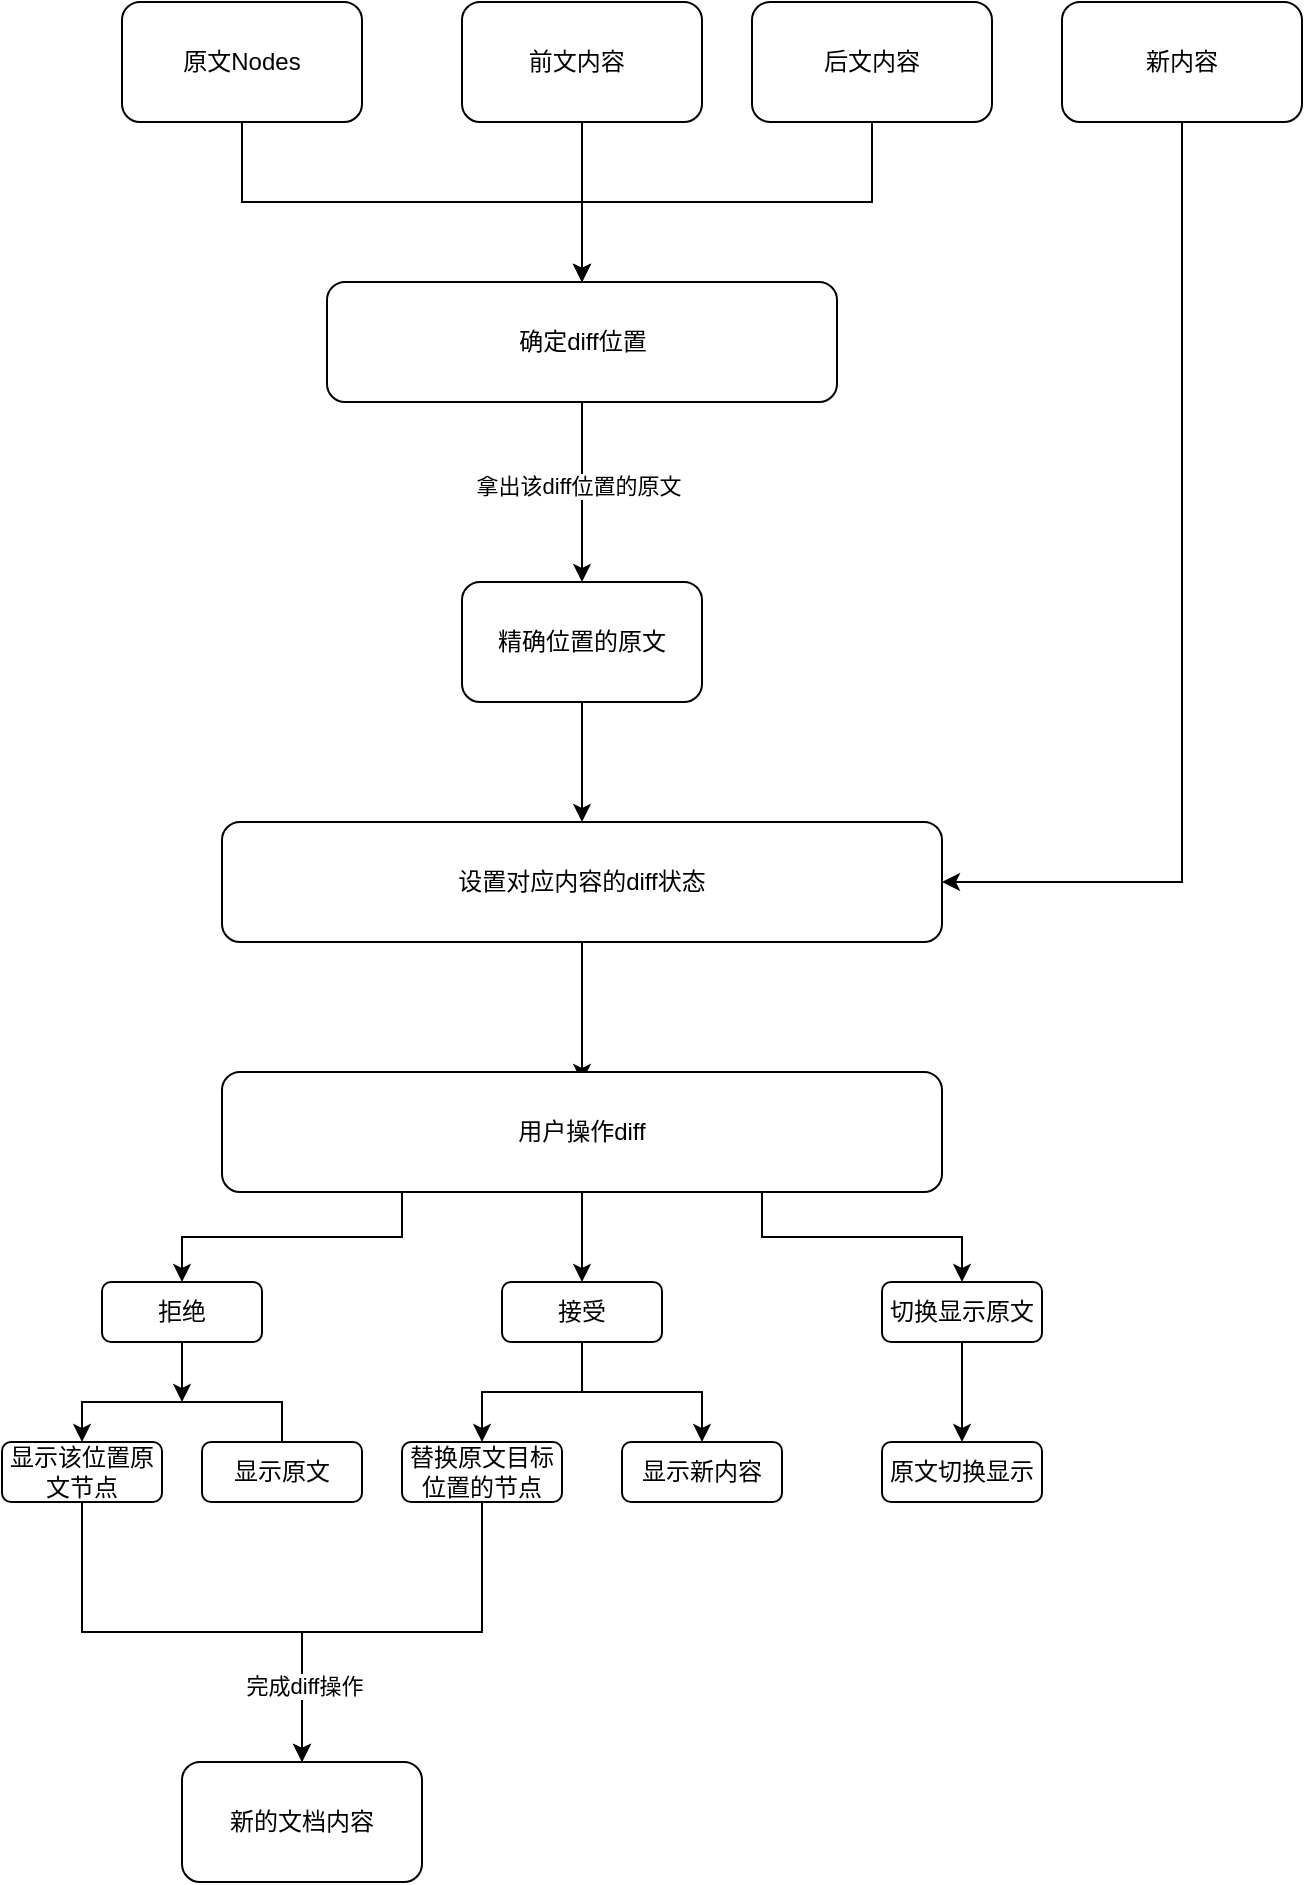 <mxfile version="27.1.3">
  <diagram name="Page-1" id="dSVQ_KrfwrFO_9wl59LC">
    <mxGraphModel dx="2066" dy="1103" grid="1" gridSize="10" guides="1" tooltips="1" connect="1" arrows="1" fold="1" page="1" pageScale="1" pageWidth="850" pageHeight="1100" math="0" shadow="0">
      <root>
        <mxCell id="0" />
        <mxCell id="1" parent="0" />
        <mxCell id="mry_g3iN1p_nQmkVpnpF-7" style="edgeStyle=orthogonalEdgeStyle;rounded=0;orthogonalLoop=1;jettySize=auto;html=1;" parent="1" source="mry_g3iN1p_nQmkVpnpF-1" target="mry_g3iN1p_nQmkVpnpF-5" edge="1">
          <mxGeometry relative="1" as="geometry" />
        </mxCell>
        <mxCell id="mry_g3iN1p_nQmkVpnpF-1" value="前文内容&lt;span style=&quot;white-space: pre;&quot;&gt;&#x9;&lt;/span&gt;" style="rounded=1;whiteSpace=wrap;html=1;" parent="1" vertex="1">
          <mxGeometry x="280" y="120" width="120" height="60" as="geometry" />
        </mxCell>
        <mxCell id="mry_g3iN1p_nQmkVpnpF-8" style="edgeStyle=orthogonalEdgeStyle;rounded=0;orthogonalLoop=1;jettySize=auto;html=1;" parent="1" source="mry_g3iN1p_nQmkVpnpF-2" target="mry_g3iN1p_nQmkVpnpF-5" edge="1">
          <mxGeometry relative="1" as="geometry" />
        </mxCell>
        <mxCell id="mry_g3iN1p_nQmkVpnpF-2" value="后文内容" style="rounded=1;whiteSpace=wrap;html=1;" parent="1" vertex="1">
          <mxGeometry x="425" y="120" width="120" height="60" as="geometry" />
        </mxCell>
        <mxCell id="mry_g3iN1p_nQmkVpnpF-6" value="" style="edgeStyle=orthogonalEdgeStyle;rounded=0;orthogonalLoop=1;jettySize=auto;html=1;" parent="1" source="mry_g3iN1p_nQmkVpnpF-3" target="mry_g3iN1p_nQmkVpnpF-5" edge="1">
          <mxGeometry relative="1" as="geometry" />
        </mxCell>
        <mxCell id="mry_g3iN1p_nQmkVpnpF-3" value="原文Nodes" style="rounded=1;whiteSpace=wrap;html=1;" parent="1" vertex="1">
          <mxGeometry x="110" y="120" width="120" height="60" as="geometry" />
        </mxCell>
        <mxCell id="mry_g3iN1p_nQmkVpnpF-17" style="edgeStyle=orthogonalEdgeStyle;rounded=0;orthogonalLoop=1;jettySize=auto;html=1;exitX=0.5;exitY=1;exitDx=0;exitDy=0;entryX=1;entryY=0.5;entryDx=0;entryDy=0;" parent="1" source="mry_g3iN1p_nQmkVpnpF-4" target="mry_g3iN1p_nQmkVpnpF-13" edge="1">
          <mxGeometry relative="1" as="geometry" />
        </mxCell>
        <mxCell id="mry_g3iN1p_nQmkVpnpF-4" value="新内容" style="rounded=1;whiteSpace=wrap;html=1;" parent="1" vertex="1">
          <mxGeometry x="580" y="120" width="120" height="60" as="geometry" />
        </mxCell>
        <mxCell id="mry_g3iN1p_nQmkVpnpF-10" value="" style="edgeStyle=orthogonalEdgeStyle;rounded=0;orthogonalLoop=1;jettySize=auto;html=1;" parent="1" source="mry_g3iN1p_nQmkVpnpF-5" target="mry_g3iN1p_nQmkVpnpF-9" edge="1">
          <mxGeometry relative="1" as="geometry" />
        </mxCell>
        <mxCell id="mry_g3iN1p_nQmkVpnpF-11" value="拿出该diff位置的原文" style="edgeLabel;html=1;align=center;verticalAlign=middle;resizable=0;points=[];" parent="mry_g3iN1p_nQmkVpnpF-10" vertex="1" connectable="0">
          <mxGeometry x="-0.081" y="-2" relative="1" as="geometry">
            <mxPoint as="offset" />
          </mxGeometry>
        </mxCell>
        <mxCell id="mry_g3iN1p_nQmkVpnpF-5" value="确定diff位置" style="whiteSpace=wrap;html=1;rounded=1;" parent="1" vertex="1">
          <mxGeometry x="212.5" y="260" width="255" height="60" as="geometry" />
        </mxCell>
        <mxCell id="mry_g3iN1p_nQmkVpnpF-14" value="" style="edgeStyle=orthogonalEdgeStyle;rounded=0;orthogonalLoop=1;jettySize=auto;html=1;" parent="1" source="mry_g3iN1p_nQmkVpnpF-9" target="mry_g3iN1p_nQmkVpnpF-13" edge="1">
          <mxGeometry relative="1" as="geometry" />
        </mxCell>
        <mxCell id="mry_g3iN1p_nQmkVpnpF-9" value="精确位置的原文" style="whiteSpace=wrap;html=1;rounded=1;" parent="1" vertex="1">
          <mxGeometry x="280" y="410" width="120" height="60" as="geometry" />
        </mxCell>
        <mxCell id="mry_g3iN1p_nQmkVpnpF-20" value="" style="edgeStyle=orthogonalEdgeStyle;rounded=0;orthogonalLoop=1;jettySize=auto;html=1;" parent="1" source="mry_g3iN1p_nQmkVpnpF-13" edge="1">
          <mxGeometry relative="1" as="geometry">
            <mxPoint x="340" y="660" as="targetPoint" />
          </mxGeometry>
        </mxCell>
        <mxCell id="mry_g3iN1p_nQmkVpnpF-13" value="设置对应内容的diff状态" style="whiteSpace=wrap;html=1;rounded=1;" parent="1" vertex="1">
          <mxGeometry x="160" y="530" width="360" height="60" as="geometry" />
        </mxCell>
        <mxCell id="mry_g3iN1p_nQmkVpnpF-22" value="" style="edgeStyle=orthogonalEdgeStyle;rounded=0;orthogonalLoop=1;jettySize=auto;html=1;exitX=0.25;exitY=1;exitDx=0;exitDy=0;" parent="1" source="mry_g3iN1p_nQmkVpnpF-32" target="mry_g3iN1p_nQmkVpnpF-21" edge="1">
          <mxGeometry relative="1" as="geometry">
            <mxPoint x="240" y="690" as="sourcePoint" />
          </mxGeometry>
        </mxCell>
        <mxCell id="mry_g3iN1p_nQmkVpnpF-26" style="edgeStyle=orthogonalEdgeStyle;rounded=0;orthogonalLoop=1;jettySize=auto;html=1;exitX=0.5;exitY=0;exitDx=0;exitDy=0;entryX=0.5;entryY=0;entryDx=0;entryDy=0;" parent="1" source="QgHxZ-3oBZhvzPXFyrST-6" target="mry_g3iN1p_nQmkVpnpF-25" edge="1">
          <mxGeometry relative="1" as="geometry" />
        </mxCell>
        <mxCell id="QgHxZ-3oBZhvzPXFyrST-7" style="edgeStyle=orthogonalEdgeStyle;rounded=0;orthogonalLoop=1;jettySize=auto;html=1;exitX=0.5;exitY=1;exitDx=0;exitDy=0;" edge="1" parent="1" source="mry_g3iN1p_nQmkVpnpF-21">
          <mxGeometry relative="1" as="geometry">
            <mxPoint x="140" y="820" as="targetPoint" />
          </mxGeometry>
        </mxCell>
        <mxCell id="mry_g3iN1p_nQmkVpnpF-21" value="拒绝" style="whiteSpace=wrap;html=1;rounded=1;" parent="1" vertex="1">
          <mxGeometry x="100" y="760" width="80" height="30" as="geometry" />
        </mxCell>
        <mxCell id="QgHxZ-3oBZhvzPXFyrST-10" style="edgeStyle=orthogonalEdgeStyle;rounded=0;orthogonalLoop=1;jettySize=auto;html=1;exitX=0.5;exitY=1;exitDx=0;exitDy=0;entryX=0.5;entryY=0;entryDx=0;entryDy=0;" edge="1" parent="1" source="mry_g3iN1p_nQmkVpnpF-25" target="QgHxZ-3oBZhvzPXFyrST-8">
          <mxGeometry relative="1" as="geometry" />
        </mxCell>
        <mxCell id="mry_g3iN1p_nQmkVpnpF-25" value="显示该位置原文节点" style="whiteSpace=wrap;html=1;rounded=1;" parent="1" vertex="1">
          <mxGeometry x="50" y="840" width="80" height="30" as="geometry" />
        </mxCell>
        <mxCell id="mry_g3iN1p_nQmkVpnpF-37" style="edgeStyle=orthogonalEdgeStyle;rounded=0;orthogonalLoop=1;jettySize=auto;html=1;exitX=0.5;exitY=1;exitDx=0;exitDy=0;" parent="1" source="mry_g3iN1p_nQmkVpnpF-32" target="mry_g3iN1p_nQmkVpnpF-34" edge="1">
          <mxGeometry relative="1" as="geometry" />
        </mxCell>
        <mxCell id="mry_g3iN1p_nQmkVpnpF-41" style="edgeStyle=orthogonalEdgeStyle;rounded=0;orthogonalLoop=1;jettySize=auto;html=1;exitX=0.75;exitY=1;exitDx=0;exitDy=0;" parent="1" source="mry_g3iN1p_nQmkVpnpF-32" target="mry_g3iN1p_nQmkVpnpF-39" edge="1">
          <mxGeometry relative="1" as="geometry" />
        </mxCell>
        <mxCell id="mry_g3iN1p_nQmkVpnpF-32" value="用户操作diff" style="whiteSpace=wrap;html=1;rounded=1;" parent="1" vertex="1">
          <mxGeometry x="160" y="655" width="360" height="60" as="geometry" />
        </mxCell>
        <mxCell id="mry_g3iN1p_nQmkVpnpF-38" style="edgeStyle=orthogonalEdgeStyle;rounded=0;orthogonalLoop=1;jettySize=auto;html=1;exitX=0.5;exitY=1;exitDx=0;exitDy=0;entryX=0.5;entryY=0;entryDx=0;entryDy=0;" parent="1" source="mry_g3iN1p_nQmkVpnpF-34" target="mry_g3iN1p_nQmkVpnpF-35" edge="1">
          <mxGeometry relative="1" as="geometry" />
        </mxCell>
        <mxCell id="QgHxZ-3oBZhvzPXFyrST-5" style="edgeStyle=orthogonalEdgeStyle;rounded=0;orthogonalLoop=1;jettySize=auto;html=1;" edge="1" parent="1" source="mry_g3iN1p_nQmkVpnpF-34" target="QgHxZ-3oBZhvzPXFyrST-4">
          <mxGeometry relative="1" as="geometry" />
        </mxCell>
        <mxCell id="mry_g3iN1p_nQmkVpnpF-34" value="接受" style="whiteSpace=wrap;html=1;rounded=1;" parent="1" vertex="1">
          <mxGeometry x="300" y="760" width="80" height="30" as="geometry" />
        </mxCell>
        <mxCell id="mry_g3iN1p_nQmkVpnpF-35" value="显示新内容" style="whiteSpace=wrap;html=1;rounded=1;" parent="1" vertex="1">
          <mxGeometry x="360" y="840" width="80" height="30" as="geometry" />
        </mxCell>
        <mxCell id="mry_g3iN1p_nQmkVpnpF-42" style="edgeStyle=orthogonalEdgeStyle;rounded=0;orthogonalLoop=1;jettySize=auto;html=1;exitX=0.5;exitY=1;exitDx=0;exitDy=0;entryX=0.5;entryY=0;entryDx=0;entryDy=0;" parent="1" source="mry_g3iN1p_nQmkVpnpF-39" target="mry_g3iN1p_nQmkVpnpF-40" edge="1">
          <mxGeometry relative="1" as="geometry" />
        </mxCell>
        <mxCell id="mry_g3iN1p_nQmkVpnpF-39" value="切换显示原文" style="whiteSpace=wrap;html=1;rounded=1;" parent="1" vertex="1">
          <mxGeometry x="490" y="760" width="80" height="30" as="geometry" />
        </mxCell>
        <mxCell id="mry_g3iN1p_nQmkVpnpF-40" value="原文切换显示" style="whiteSpace=wrap;html=1;rounded=1;" parent="1" vertex="1">
          <mxGeometry x="490" y="840" width="80" height="30" as="geometry" />
        </mxCell>
        <mxCell id="QgHxZ-3oBZhvzPXFyrST-9" value="" style="edgeStyle=orthogonalEdgeStyle;rounded=0;orthogonalLoop=1;jettySize=auto;html=1;" edge="1" parent="1" source="QgHxZ-3oBZhvzPXFyrST-4" target="QgHxZ-3oBZhvzPXFyrST-8">
          <mxGeometry relative="1" as="geometry" />
        </mxCell>
        <mxCell id="QgHxZ-3oBZhvzPXFyrST-11" value="完成diff操作" style="edgeLabel;html=1;align=center;verticalAlign=middle;resizable=0;points=[];" vertex="1" connectable="0" parent="QgHxZ-3oBZhvzPXFyrST-9">
          <mxGeometry x="0.648" y="1" relative="1" as="geometry">
            <mxPoint as="offset" />
          </mxGeometry>
        </mxCell>
        <mxCell id="QgHxZ-3oBZhvzPXFyrST-4" value="替换原文目标位置的节点" style="whiteSpace=wrap;html=1;rounded=1;" vertex="1" parent="1">
          <mxGeometry x="250" y="840" width="80" height="30" as="geometry" />
        </mxCell>
        <mxCell id="QgHxZ-3oBZhvzPXFyrST-6" value="显示原文" style="whiteSpace=wrap;html=1;rounded=1;" vertex="1" parent="1">
          <mxGeometry x="150" y="840" width="80" height="30" as="geometry" />
        </mxCell>
        <mxCell id="QgHxZ-3oBZhvzPXFyrST-8" value="新的文档内容" style="whiteSpace=wrap;html=1;rounded=1;" vertex="1" parent="1">
          <mxGeometry x="140" y="1000" width="120" height="60" as="geometry" />
        </mxCell>
      </root>
    </mxGraphModel>
  </diagram>
</mxfile>
